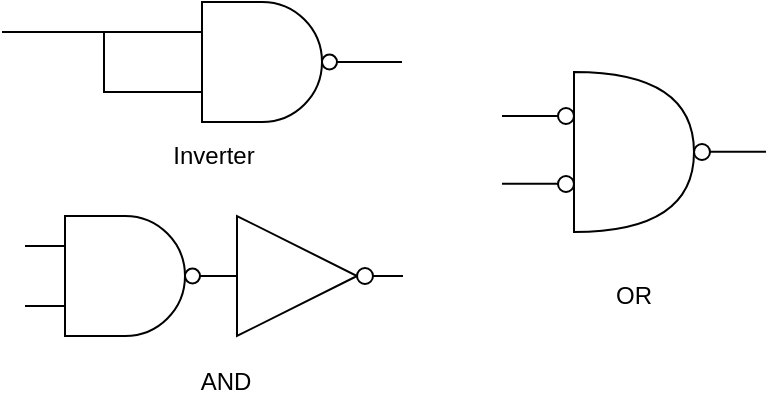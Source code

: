 <mxfile version="22.0.4" type="github" pages="4">
  <diagram name="Page-1" id="k5lDUI6TXCVM2oPatagf">
    <mxGraphModel dx="555" dy="290" grid="1" gridSize="10" guides="1" tooltips="1" connect="1" arrows="1" fold="1" page="1" pageScale="1" pageWidth="850" pageHeight="1100" math="0" shadow="0">
      <root>
        <mxCell id="0" />
        <mxCell id="1" parent="0" />
        <mxCell id="24MV_TnsjJ3cPllh7c4K-1" value="" style="endArrow=none;html=1;rounded=0;" edge="1" parent="1">
          <mxGeometry width="50" height="50" relative="1" as="geometry">
            <mxPoint x="150" y="275" as="sourcePoint" />
            <mxPoint x="230" y="275" as="targetPoint" />
          </mxGeometry>
        </mxCell>
        <mxCell id="24MV_TnsjJ3cPllh7c4K-3" value="" style="verticalLabelPosition=bottom;shadow=0;dashed=0;align=center;html=1;verticalAlign=top;shape=mxgraph.electrical.logic_gates.logic_gate;operation=and;negating=1;negSize=0.15;" vertex="1" parent="1">
          <mxGeometry x="230" y="260" width="100" height="60" as="geometry" />
        </mxCell>
        <mxCell id="24MV_TnsjJ3cPllh7c4K-4" value="" style="endArrow=none;html=1;rounded=0;entryX=0;entryY=0.75;entryDx=0;entryDy=0;entryPerimeter=0;" edge="1" parent="1" target="24MV_TnsjJ3cPllh7c4K-3">
          <mxGeometry width="50" height="50" relative="1" as="geometry">
            <mxPoint x="201" y="275" as="sourcePoint" />
            <mxPoint x="345" y="268" as="targetPoint" />
            <Array as="points">
              <mxPoint x="201" y="305" />
            </Array>
          </mxGeometry>
        </mxCell>
        <mxCell id="24MV_TnsjJ3cPllh7c4K-5" value="" style="endArrow=none;html=1;rounded=0;exitX=1;exitY=0.5;exitDx=0;exitDy=0;exitPerimeter=0;" edge="1" parent="1" source="24MV_TnsjJ3cPllh7c4K-3">
          <mxGeometry width="50" height="50" relative="1" as="geometry">
            <mxPoint x="287" y="299" as="sourcePoint" />
            <mxPoint x="350" y="290" as="targetPoint" />
          </mxGeometry>
        </mxCell>
        <mxCell id="24MV_TnsjJ3cPllh7c4K-6" value="Inverter" style="text;html=1;strokeColor=none;fillColor=none;align=center;verticalAlign=middle;whiteSpace=wrap;rounded=0;" vertex="1" parent="1">
          <mxGeometry x="226" y="322" width="60" height="30" as="geometry" />
        </mxCell>
        <mxCell id="24MV_TnsjJ3cPllh7c4K-7" value="" style="verticalLabelPosition=bottom;shadow=0;dashed=0;align=center;html=1;verticalAlign=top;shape=mxgraph.electrical.logic_gates.logic_gate;operation=and;negating=1;negSize=0.15;" vertex="1" parent="1">
          <mxGeometry x="161.5" y="367" width="100" height="60" as="geometry" />
        </mxCell>
        <mxCell id="24MV_TnsjJ3cPllh7c4K-8" value="" style="verticalLabelPosition=bottom;shadow=0;dashed=0;align=center;html=1;verticalAlign=top;shape=mxgraph.electrical.logic_gates.inverter_2" vertex="1" parent="1">
          <mxGeometry x="250.5" y="367" width="100" height="60" as="geometry" />
        </mxCell>
        <mxCell id="24MV_TnsjJ3cPllh7c4K-9" value="AND" style="text;html=1;strokeColor=none;fillColor=none;align=center;verticalAlign=middle;whiteSpace=wrap;rounded=0;" vertex="1" parent="1">
          <mxGeometry x="231.5" y="435" width="60" height="30" as="geometry" />
        </mxCell>
        <mxCell id="24MV_TnsjJ3cPllh7c4K-10" value="" style="shape=or;whiteSpace=wrap;html=1;" vertex="1" parent="1">
          <mxGeometry x="436" y="295" width="60" height="80" as="geometry" />
        </mxCell>
        <mxCell id="24MV_TnsjJ3cPllh7c4K-11" value="" style="ellipse;whiteSpace=wrap;html=1;aspect=fixed;" vertex="1" parent="1">
          <mxGeometry x="428" y="313" width="8" height="8" as="geometry" />
        </mxCell>
        <mxCell id="24MV_TnsjJ3cPllh7c4K-12" value="" style="ellipse;whiteSpace=wrap;html=1;aspect=fixed;" vertex="1" parent="1">
          <mxGeometry x="428" y="347" width="8" height="8" as="geometry" />
        </mxCell>
        <mxCell id="24MV_TnsjJ3cPllh7c4K-13" value="" style="endArrow=none;html=1;rounded=0;entryX=0;entryY=0.5;entryDx=0;entryDy=0;" edge="1" parent="1" target="24MV_TnsjJ3cPllh7c4K-11">
          <mxGeometry width="50" height="50" relative="1" as="geometry">
            <mxPoint x="400" y="317" as="sourcePoint" />
            <mxPoint x="520" y="270" as="targetPoint" />
          </mxGeometry>
        </mxCell>
        <mxCell id="24MV_TnsjJ3cPllh7c4K-14" value="" style="endArrow=none;html=1;rounded=0;entryX=0;entryY=0.5;entryDx=0;entryDy=0;" edge="1" parent="1">
          <mxGeometry width="50" height="50" relative="1" as="geometry">
            <mxPoint x="400" y="350.84" as="sourcePoint" />
            <mxPoint x="428" y="350.84" as="targetPoint" />
          </mxGeometry>
        </mxCell>
        <mxCell id="24MV_TnsjJ3cPllh7c4K-15" value="" style="ellipse;whiteSpace=wrap;html=1;aspect=fixed;" vertex="1" parent="1">
          <mxGeometry x="496" y="331" width="8" height="8" as="geometry" />
        </mxCell>
        <mxCell id="24MV_TnsjJ3cPllh7c4K-16" value="" style="endArrow=none;html=1;rounded=0;entryX=0;entryY=0.5;entryDx=0;entryDy=0;" edge="1" parent="1">
          <mxGeometry width="50" height="50" relative="1" as="geometry">
            <mxPoint x="504" y="334.84" as="sourcePoint" />
            <mxPoint x="532" y="334.84" as="targetPoint" />
          </mxGeometry>
        </mxCell>
        <mxCell id="24MV_TnsjJ3cPllh7c4K-17" value="OR" style="text;html=1;strokeColor=none;fillColor=none;align=center;verticalAlign=middle;whiteSpace=wrap;rounded=0;" vertex="1" parent="1">
          <mxGeometry x="436" y="392" width="60" height="30" as="geometry" />
        </mxCell>
      </root>
    </mxGraphModel>
  </diagram>
  <diagram id="7QFr8qtaEx9gnNpRar_B" name="Page-2">
    <mxGraphModel dx="569" dy="297" grid="0" gridSize="10" guides="1" tooltips="1" connect="1" arrows="1" fold="1" page="1" pageScale="1" pageWidth="850" pageHeight="1100" math="1" shadow="0">
      <root>
        <mxCell id="0" />
        <mxCell id="1" parent="0" />
        <mxCell id="NpEV5KOSoTBuI4CAFxKH-1" value="" style="endArrow=none;html=1;rounded=0;" edge="1" parent="1">
          <mxGeometry width="50" height="50" relative="1" as="geometry">
            <mxPoint x="280" y="182" as="sourcePoint" />
            <mxPoint x="300" y="182" as="targetPoint" />
          </mxGeometry>
        </mxCell>
        <mxCell id="NpEV5KOSoTBuI4CAFxKH-2" value="" style="endArrow=none;html=1;rounded=0;" edge="1" parent="1">
          <mxGeometry width="50" height="50" relative="1" as="geometry">
            <mxPoint x="280" y="202" as="sourcePoint" />
            <mxPoint x="300" y="202" as="targetPoint" />
          </mxGeometry>
        </mxCell>
        <mxCell id="NpEV5KOSoTBuI4CAFxKH-3" value="" style="endArrow=none;html=1;rounded=0;" edge="1" parent="1">
          <mxGeometry width="50" height="50" relative="1" as="geometry">
            <mxPoint x="280" y="222" as="sourcePoint" />
            <mxPoint x="300" y="222" as="targetPoint" />
          </mxGeometry>
        </mxCell>
        <mxCell id="NpEV5KOSoTBuI4CAFxKH-4" value="" style="endArrow=none;html=1;rounded=0;" edge="1" parent="1">
          <mxGeometry width="50" height="50" relative="1" as="geometry">
            <mxPoint x="280" y="242" as="sourcePoint" />
            <mxPoint x="300" y="242" as="targetPoint" />
          </mxGeometry>
        </mxCell>
        <mxCell id="NpEV5KOSoTBuI4CAFxKH-5" value="" style="endArrow=none;html=1;rounded=0;" edge="1" parent="1">
          <mxGeometry width="50" height="50" relative="1" as="geometry">
            <mxPoint x="280" y="262" as="sourcePoint" />
            <mxPoint x="300" y="262" as="targetPoint" />
          </mxGeometry>
        </mxCell>
        <mxCell id="NpEV5KOSoTBuI4CAFxKH-6" value="" style="endArrow=none;html=1;rounded=0;" edge="1" parent="1">
          <mxGeometry width="50" height="50" relative="1" as="geometry">
            <mxPoint x="280" y="282" as="sourcePoint" />
            <mxPoint x="300" y="282" as="targetPoint" />
          </mxGeometry>
        </mxCell>
        <mxCell id="NpEV5KOSoTBuI4CAFxKH-7" value="" style="endArrow=none;html=1;rounded=0;" edge="1" parent="1">
          <mxGeometry width="50" height="50" relative="1" as="geometry">
            <mxPoint x="280" y="302" as="sourcePoint" />
            <mxPoint x="300" y="302" as="targetPoint" />
          </mxGeometry>
        </mxCell>
        <mxCell id="NpEV5KOSoTBuI4CAFxKH-8" value="" style="endArrow=none;html=1;rounded=0;" edge="1" parent="1">
          <mxGeometry width="50" height="50" relative="1" as="geometry">
            <mxPoint x="280" y="320.95" as="sourcePoint" />
            <mxPoint x="300" y="320.95" as="targetPoint" />
          </mxGeometry>
        </mxCell>
        <mxCell id="NpEV5KOSoTBuI4CAFxKH-9" value="" style="rounded=0;whiteSpace=wrap;html=1;" vertex="1" parent="1">
          <mxGeometry x="200" y="160" width="80" height="184" as="geometry" />
        </mxCell>
        <mxCell id="NpEV5KOSoTBuI4CAFxKH-10" value="0 &amp;nbsp;0 &amp;nbsp;0" style="text;html=1;strokeColor=none;fillColor=none;align=center;verticalAlign=middle;whiteSpace=wrap;rounded=0;fontSize=10;" vertex="1" parent="1">
          <mxGeometry x="229" y="166" width="60" height="30" as="geometry" />
        </mxCell>
        <mxCell id="NpEV5KOSoTBuI4CAFxKH-11" value="0 &amp;nbsp;0 &amp;nbsp;1" style="text;html=1;strokeColor=none;fillColor=none;align=center;verticalAlign=middle;whiteSpace=wrap;rounded=0;fontSize=10;" vertex="1" parent="1">
          <mxGeometry x="229" y="186" width="60" height="30" as="geometry" />
        </mxCell>
        <mxCell id="NpEV5KOSoTBuI4CAFxKH-12" value="0 &amp;nbsp;1 &amp;nbsp;0" style="text;html=1;strokeColor=none;fillColor=none;align=center;verticalAlign=middle;whiteSpace=wrap;rounded=0;fontSize=10;" vertex="1" parent="1">
          <mxGeometry x="229" y="206" width="60" height="30" as="geometry" />
        </mxCell>
        <mxCell id="NpEV5KOSoTBuI4CAFxKH-13" value="0 &amp;nbsp;1 &amp;nbsp;1" style="text;html=1;strokeColor=none;fillColor=none;align=center;verticalAlign=middle;whiteSpace=wrap;rounded=0;fontSize=10;" vertex="1" parent="1">
          <mxGeometry x="229" y="226" width="60" height="30" as="geometry" />
        </mxCell>
        <mxCell id="NpEV5KOSoTBuI4CAFxKH-14" value="1 &amp;nbsp;0 &amp;nbsp;0" style="text;html=1;strokeColor=none;fillColor=none;align=center;verticalAlign=middle;whiteSpace=wrap;rounded=0;fontSize=10;" vertex="1" parent="1">
          <mxGeometry x="229" y="246" width="60" height="30" as="geometry" />
        </mxCell>
        <mxCell id="NpEV5KOSoTBuI4CAFxKH-15" value="1 &amp;nbsp;0 &amp;nbsp;1" style="text;html=1;strokeColor=none;fillColor=none;align=center;verticalAlign=middle;whiteSpace=wrap;rounded=0;fontSize=10;" vertex="1" parent="1">
          <mxGeometry x="229" y="267" width="60" height="30" as="geometry" />
        </mxCell>
        <mxCell id="NpEV5KOSoTBuI4CAFxKH-16" value="1 &amp;nbsp;1 &amp;nbsp;0" style="text;html=1;strokeColor=none;fillColor=none;align=center;verticalAlign=middle;whiteSpace=wrap;rounded=0;fontSize=10;" vertex="1" parent="1">
          <mxGeometry x="229" y="286" width="60" height="30" as="geometry" />
        </mxCell>
        <mxCell id="NpEV5KOSoTBuI4CAFxKH-17" value="1 &amp;nbsp;1 &amp;nbsp;1" style="text;html=1;strokeColor=none;fillColor=none;align=center;verticalAlign=middle;whiteSpace=wrap;rounded=0;fontSize=10;" vertex="1" parent="1">
          <mxGeometry x="229" y="306" width="60" height="30" as="geometry" />
        </mxCell>
        <mxCell id="NpEV5KOSoTBuI4CAFxKH-18" value="&lt;font style=&quot;font-size: 9px;&quot;&gt;$$A_i\ B_i\ C_i$$&lt;/font&gt;" style="text;html=1;strokeColor=none;fillColor=none;align=center;verticalAlign=middle;whiteSpace=wrap;rounded=0;fontSize=10;" vertex="1" parent="1">
          <mxGeometry x="229" y="151" width="60" height="30" as="geometry" />
        </mxCell>
        <mxCell id="NpEV5KOSoTBuI4CAFxKH-21" value="" style="endArrow=none;html=1;rounded=0;entryX=0.004;entryY=0.217;entryDx=0;entryDy=0;entryPerimeter=0;" edge="1" parent="1">
          <mxGeometry width="50" height="50" relative="1" as="geometry">
            <mxPoint x="169.68" y="203.84" as="sourcePoint" />
            <mxPoint x="200.0" y="203.768" as="targetPoint" />
          </mxGeometry>
        </mxCell>
        <mxCell id="NpEV5KOSoTBuI4CAFxKH-22" value="" style="endArrow=none;html=1;rounded=0;entryX=0.004;entryY=0.217;entryDx=0;entryDy=0;entryPerimeter=0;" edge="1" parent="1">
          <mxGeometry width="50" height="50" relative="1" as="geometry">
            <mxPoint x="169.68" y="244.67" as="sourcePoint" />
            <mxPoint x="199.68" y="244.67" as="targetPoint" />
          </mxGeometry>
        </mxCell>
        <mxCell id="NpEV5KOSoTBuI4CAFxKH-23" value="" style="endArrow=none;html=1;rounded=0;entryX=0.004;entryY=0.217;entryDx=0;entryDy=0;entryPerimeter=0;" edge="1" parent="1">
          <mxGeometry width="50" height="50" relative="1" as="geometry">
            <mxPoint x="169.68" y="285.67" as="sourcePoint" />
            <mxPoint x="199.68" y="285.67" as="targetPoint" />
          </mxGeometry>
        </mxCell>
        <mxCell id="NpEV5KOSoTBuI4CAFxKH-24" value="$$A_i$$" style="text;html=1;strokeColor=none;fillColor=none;align=center;verticalAlign=middle;whiteSpace=wrap;rounded=0;" vertex="1" parent="1">
          <mxGeometry x="126" y="186" width="60" height="30" as="geometry" />
        </mxCell>
        <mxCell id="NpEV5KOSoTBuI4CAFxKH-25" value="$$B_i$$" style="text;html=1;strokeColor=none;fillColor=none;align=center;verticalAlign=middle;whiteSpace=wrap;rounded=0;" vertex="1" parent="1">
          <mxGeometry x="126" y="226" width="60" height="30" as="geometry" />
        </mxCell>
        <mxCell id="NpEV5KOSoTBuI4CAFxKH-26" value="$$C_i$$" style="text;html=1;strokeColor=none;fillColor=none;align=center;verticalAlign=middle;whiteSpace=wrap;rounded=0;" vertex="1" parent="1">
          <mxGeometry x="126" y="269" width="60" height="30" as="geometry" />
        </mxCell>
        <mxCell id="NpEV5KOSoTBuI4CAFxKH-27" value="" style="shape=xor;whiteSpace=wrap;html=1;" vertex="1" parent="1">
          <mxGeometry x="416" y="149" width="60" height="80" as="geometry" />
        </mxCell>
        <mxCell id="NpEV5KOSoTBuI4CAFxKH-28" value="" style="endArrow=none;html=1;rounded=0;" edge="1" parent="1">
          <mxGeometry width="50" height="50" relative="1" as="geometry">
            <mxPoint x="403" y="159" as="sourcePoint" />
            <mxPoint x="422" y="159" as="targetPoint" />
          </mxGeometry>
        </mxCell>
        <mxCell id="NpEV5KOSoTBuI4CAFxKH-29" value="" style="endArrow=none;html=1;rounded=0;" edge="1" parent="1">
          <mxGeometry width="50" height="50" relative="1" as="geometry">
            <mxPoint x="403" y="170" as="sourcePoint" />
            <mxPoint x="428" y="170" as="targetPoint" />
          </mxGeometry>
        </mxCell>
        <mxCell id="NpEV5KOSoTBuI4CAFxKH-30" value="" style="endArrow=none;html=1;rounded=0;" edge="1" parent="1">
          <mxGeometry width="50" height="50" relative="1" as="geometry">
            <mxPoint x="403" y="181" as="sourcePoint" />
            <mxPoint x="430" y="181" as="targetPoint" />
          </mxGeometry>
        </mxCell>
        <mxCell id="NpEV5KOSoTBuI4CAFxKH-31" value="" style="endArrow=none;html=1;rounded=0;" edge="1" parent="1">
          <mxGeometry width="50" height="50" relative="1" as="geometry">
            <mxPoint x="403" y="194" as="sourcePoint" />
            <mxPoint x="431" y="193.67" as="targetPoint" />
          </mxGeometry>
        </mxCell>
        <mxCell id="NpEV5KOSoTBuI4CAFxKH-32" value="" style="endArrow=none;html=1;rounded=0;" edge="1" parent="1">
          <mxGeometry width="50" height="50" relative="1" as="geometry">
            <mxPoint x="412" y="220" as="sourcePoint" />
            <mxPoint x="422" y="220" as="targetPoint" />
          </mxGeometry>
        </mxCell>
        <mxCell id="NpEV5KOSoTBuI4CAFxKH-33" value="" style="endArrow=none;html=1;rounded=0;" edge="1" parent="1">
          <mxGeometry width="50" height="50" relative="1" as="geometry">
            <mxPoint x="411" y="209" as="sourcePoint" />
            <mxPoint x="427" y="208.83" as="targetPoint" />
          </mxGeometry>
        </mxCell>
        <mxCell id="NpEV5KOSoTBuI4CAFxKH-34" value="" style="endArrow=none;html=1;rounded=0;" edge="1" parent="1">
          <mxGeometry width="50" height="50" relative="1" as="geometry">
            <mxPoint x="476" y="189.16" as="sourcePoint" />
            <mxPoint x="503" y="189" as="targetPoint" />
          </mxGeometry>
        </mxCell>
        <mxCell id="NpEV5KOSoTBuI4CAFxKH-35" value="" style="shape=xor;whiteSpace=wrap;html=1;" vertex="1" parent="1">
          <mxGeometry x="417" y="269" width="60" height="80" as="geometry" />
        </mxCell>
        <mxCell id="NpEV5KOSoTBuI4CAFxKH-36" value="" style="endArrow=none;html=1;rounded=0;" edge="1" parent="1">
          <mxGeometry width="50" height="50" relative="1" as="geometry">
            <mxPoint x="404" y="279" as="sourcePoint" />
            <mxPoint x="423" y="279" as="targetPoint" />
          </mxGeometry>
        </mxCell>
        <mxCell id="NpEV5KOSoTBuI4CAFxKH-37" value="" style="endArrow=none;html=1;rounded=0;" edge="1" parent="1">
          <mxGeometry width="50" height="50" relative="1" as="geometry">
            <mxPoint x="404" y="290" as="sourcePoint" />
            <mxPoint x="429" y="290" as="targetPoint" />
          </mxGeometry>
        </mxCell>
        <mxCell id="NpEV5KOSoTBuI4CAFxKH-38" value="" style="endArrow=none;html=1;rounded=0;" edge="1" parent="1">
          <mxGeometry width="50" height="50" relative="1" as="geometry">
            <mxPoint x="404" y="301" as="sourcePoint" />
            <mxPoint x="431" y="301" as="targetPoint" />
          </mxGeometry>
        </mxCell>
        <mxCell id="NpEV5KOSoTBuI4CAFxKH-39" value="" style="endArrow=none;html=1;rounded=0;" edge="1" parent="1">
          <mxGeometry width="50" height="50" relative="1" as="geometry">
            <mxPoint x="414" y="314" as="sourcePoint" />
            <mxPoint x="432" y="313.67" as="targetPoint" />
          </mxGeometry>
        </mxCell>
        <mxCell id="NpEV5KOSoTBuI4CAFxKH-40" value="" style="endArrow=none;html=1;rounded=0;" edge="1" parent="1">
          <mxGeometry width="50" height="50" relative="1" as="geometry">
            <mxPoint x="404" y="340" as="sourcePoint" />
            <mxPoint x="423" y="340" as="targetPoint" />
          </mxGeometry>
        </mxCell>
        <mxCell id="NpEV5KOSoTBuI4CAFxKH-41" value="" style="endArrow=none;html=1;rounded=0;" edge="1" parent="1">
          <mxGeometry width="50" height="50" relative="1" as="geometry">
            <mxPoint x="414" y="329" as="sourcePoint" />
            <mxPoint x="428" y="328.83" as="targetPoint" />
          </mxGeometry>
        </mxCell>
        <mxCell id="NpEV5KOSoTBuI4CAFxKH-42" value="" style="endArrow=none;html=1;rounded=0;" edge="1" parent="1">
          <mxGeometry width="50" height="50" relative="1" as="geometry">
            <mxPoint x="477" y="309.16" as="sourcePoint" />
            <mxPoint x="504" y="309" as="targetPoint" />
          </mxGeometry>
        </mxCell>
        <mxCell id="NpEV5KOSoTBuI4CAFxKH-43" value="$$S_i$$" style="text;html=1;strokeColor=none;fillColor=none;align=center;verticalAlign=middle;whiteSpace=wrap;rounded=0;" vertex="1" parent="1">
          <mxGeometry x="491" y="174" width="60" height="30" as="geometry" />
        </mxCell>
        <mxCell id="NpEV5KOSoTBuI4CAFxKH-44" value="$$C_{i+1}$$" style="text;html=1;strokeColor=none;fillColor=none;align=center;verticalAlign=middle;whiteSpace=wrap;rounded=0;" vertex="1" parent="1">
          <mxGeometry x="495" y="295" width="60" height="30" as="geometry" />
        </mxCell>
        <mxCell id="NpEV5KOSoTBuI4CAFxKH-45" value="" style="endArrow=none;html=1;rounded=0;" edge="1" parent="1">
          <mxGeometry width="50" height="50" relative="1" as="geometry">
            <mxPoint x="300" y="202" as="sourcePoint" />
            <mxPoint x="404" y="159" as="targetPoint" />
            <Array as="points">
              <mxPoint x="325" y="202" />
              <mxPoint x="325" y="159" />
            </Array>
          </mxGeometry>
        </mxCell>
        <mxCell id="NpEV5KOSoTBuI4CAFxKH-46" value="" style="endArrow=none;html=1;rounded=0;" edge="1" parent="1">
          <mxGeometry width="50" height="50" relative="1" as="geometry">
            <mxPoint x="300" y="222" as="sourcePoint" />
            <mxPoint x="403" y="170" as="targetPoint" />
            <Array as="points">
              <mxPoint x="341" y="222" />
              <mxPoint x="341" y="170" />
            </Array>
          </mxGeometry>
        </mxCell>
        <mxCell id="NpEV5KOSoTBuI4CAFxKH-47" value="" style="endArrow=none;html=1;rounded=0;" edge="1" parent="1">
          <mxGeometry width="50" height="50" relative="1" as="geometry">
            <mxPoint x="300" y="242" as="sourcePoint" />
            <mxPoint x="404" y="279" as="targetPoint" />
            <Array as="points">
              <mxPoint x="374" y="242" />
              <mxPoint x="374" y="279" />
            </Array>
          </mxGeometry>
        </mxCell>
        <mxCell id="NpEV5KOSoTBuI4CAFxKH-48" value="" style="endArrow=none;html=1;rounded=0;" edge="1" parent="1">
          <mxGeometry width="50" height="50" relative="1" as="geometry">
            <mxPoint x="300" y="262" as="sourcePoint" />
            <mxPoint x="405" y="181" as="targetPoint" />
            <Array as="points">
              <mxPoint x="353" y="262" />
              <mxPoint x="352" y="181" />
            </Array>
          </mxGeometry>
        </mxCell>
        <mxCell id="NpEV5KOSoTBuI4CAFxKH-49" value="" style="endArrow=none;html=1;rounded=0;" edge="1" parent="1">
          <mxGeometry width="50" height="50" relative="1" as="geometry">
            <mxPoint x="299" y="282" as="sourcePoint" />
            <mxPoint x="404" y="290" as="targetPoint" />
            <Array as="points">
              <mxPoint x="349" y="282" />
              <mxPoint x="349" y="290" />
            </Array>
          </mxGeometry>
        </mxCell>
        <mxCell id="NpEV5KOSoTBuI4CAFxKH-51" value="" style="endArrow=none;html=1;rounded=0;" edge="1" parent="1">
          <mxGeometry width="50" height="50" relative="1" as="geometry">
            <mxPoint x="299" y="302" as="sourcePoint" />
            <mxPoint x="404" y="301" as="targetPoint" />
          </mxGeometry>
        </mxCell>
        <mxCell id="NpEV5KOSoTBuI4CAFxKH-52" value="" style="endArrow=none;html=1;rounded=0;" edge="1" parent="1" source="NpEV5KOSoTBuI4CAFxKH-55">
          <mxGeometry width="50" height="50" relative="1" as="geometry">
            <mxPoint x="300" y="322" as="sourcePoint" />
            <mxPoint x="404" y="194" as="targetPoint" />
            <Array as="points">
              <mxPoint x="376" y="321" />
              <mxPoint x="391" y="321" />
              <mxPoint x="390" y="194" />
            </Array>
          </mxGeometry>
        </mxCell>
        <mxCell id="NpEV5KOSoTBuI4CAFxKH-53" value="" style="endArrow=none;html=1;rounded=0;" edge="1" parent="1">
          <mxGeometry width="50" height="50" relative="1" as="geometry">
            <mxPoint x="350" y="322" as="sourcePoint" />
            <mxPoint x="405" y="340" as="targetPoint" />
            <Array as="points">
              <mxPoint x="350" y="340" />
            </Array>
          </mxGeometry>
        </mxCell>
        <mxCell id="NpEV5KOSoTBuI4CAFxKH-57" value="" style="endArrow=none;html=1;rounded=0;" edge="1" parent="1" target="NpEV5KOSoTBuI4CAFxKH-55">
          <mxGeometry width="50" height="50" relative="1" as="geometry">
            <mxPoint x="300" y="321" as="sourcePoint" />
            <mxPoint x="404" y="194" as="targetPoint" />
            <Array as="points" />
          </mxGeometry>
        </mxCell>
        <mxCell id="NpEV5KOSoTBuI4CAFxKH-55" value="" style="shape=ellipse;html=1;dashed=0;whiteSpace=wrap;aspect=fixed;strokeWidth=5;perimeter=ellipsePerimeter;" vertex="1" parent="1">
          <mxGeometry x="349" y="320.5" width="1" height="1" as="geometry" />
        </mxCell>
        <mxCell id="NpEV5KOSoTBuI4CAFxKH-58" value="0" style="text;html=1;strokeColor=none;fillColor=none;align=center;verticalAlign=middle;whiteSpace=wrap;rounded=0;" vertex="1" parent="1">
          <mxGeometry x="376" y="299" width="60" height="30" as="geometry" />
        </mxCell>
        <mxCell id="NpEV5KOSoTBuI4CAFxKH-59" value="0" style="text;html=1;strokeColor=none;fillColor=none;align=center;verticalAlign=middle;whiteSpace=wrap;rounded=0;" vertex="1" parent="1">
          <mxGeometry x="376" y="314" width="60" height="30" as="geometry" />
        </mxCell>
        <mxCell id="NpEV5KOSoTBuI4CAFxKH-60" value="0" style="text;html=1;strokeColor=none;fillColor=none;align=center;verticalAlign=middle;whiteSpace=wrap;rounded=0;" vertex="1" parent="1">
          <mxGeometry x="373" y="194" width="60" height="30" as="geometry" />
        </mxCell>
        <mxCell id="NpEV5KOSoTBuI4CAFxKH-61" value="0" style="text;html=1;strokeColor=none;fillColor=none;align=center;verticalAlign=middle;whiteSpace=wrap;rounded=0;" vertex="1" parent="1">
          <mxGeometry x="373" y="206" width="60" height="30" as="geometry" />
        </mxCell>
      </root>
    </mxGraphModel>
  </diagram>
  <diagram id="l_U0f-6fF5eOWl92cvif" name="Page-3">
    <mxGraphModel dx="682" dy="357" grid="0" gridSize="10" guides="1" tooltips="1" connect="1" arrows="1" fold="1" page="1" pageScale="1" pageWidth="850" pageHeight="1100" math="1" shadow="0">
      <root>
        <mxCell id="0" />
        <mxCell id="1" parent="0" />
        <mxCell id="7so6dv7FvoUTk47lOrHW-2" value="" style="ellipse;whiteSpace=wrap;html=1;aspect=fixed;" vertex="1" parent="1">
          <mxGeometry x="234" y="265" width="6" height="6" as="geometry" />
        </mxCell>
        <mxCell id="7so6dv7FvoUTk47lOrHW-4" value="" style="endArrow=none;html=1;rounded=0;entryX=0;entryY=0.5;entryDx=0;entryDy=0;" edge="1" parent="1" target="7so6dv7FvoUTk47lOrHW-2">
          <mxGeometry width="50" height="50" relative="1" as="geometry">
            <mxPoint x="212" y="268" as="sourcePoint" />
            <mxPoint x="324" y="222" as="targetPoint" />
          </mxGeometry>
        </mxCell>
        <mxCell id="U60fdyYENvy4fu0GI9gZ-1" value="" style="shape=or;whiteSpace=wrap;html=1;" vertex="1" parent="1">
          <mxGeometry x="240" y="240" width="60" height="80" as="geometry" />
        </mxCell>
        <mxCell id="U60fdyYENvy4fu0GI9gZ-11" value="" style="endArrow=none;html=1;rounded=0;entryX=-0.01;entryY=0.375;entryDx=0;entryDy=0;entryPerimeter=0;" edge="1" parent="1">
          <mxGeometry width="50" height="50" relative="1" as="geometry">
            <mxPoint x="211" y="252" as="sourcePoint" />
            <mxPoint x="240.0" y="252" as="targetPoint" />
            <Array as="points">
              <mxPoint x="210.6" y="252" />
            </Array>
          </mxGeometry>
        </mxCell>
        <mxCell id="U60fdyYENvy4fu0GI9gZ-14" value="" style="ellipse;whiteSpace=wrap;html=1;aspect=fixed;" vertex="1" parent="1">
          <mxGeometry x="234" y="285" width="6" height="6" as="geometry" />
        </mxCell>
        <mxCell id="U60fdyYENvy4fu0GI9gZ-15" value="" style="endArrow=none;html=1;rounded=0;entryX=0;entryY=0.5;entryDx=0;entryDy=0;" edge="1" target="U60fdyYENvy4fu0GI9gZ-14" parent="1">
          <mxGeometry width="50" height="50" relative="1" as="geometry">
            <mxPoint x="212" y="288" as="sourcePoint" />
            <mxPoint x="324" y="242" as="targetPoint" />
          </mxGeometry>
        </mxCell>
        <mxCell id="U60fdyYENvy4fu0GI9gZ-16" value="" style="ellipse;whiteSpace=wrap;html=1;aspect=fixed;" vertex="1" parent="1">
          <mxGeometry x="234" y="304" width="6" height="6" as="geometry" />
        </mxCell>
        <mxCell id="U60fdyYENvy4fu0GI9gZ-17" value="" style="endArrow=none;html=1;rounded=0;entryX=0;entryY=0.5;entryDx=0;entryDy=0;" edge="1" target="U60fdyYENvy4fu0GI9gZ-16" parent="1">
          <mxGeometry width="50" height="50" relative="1" as="geometry">
            <mxPoint x="213" y="307" as="sourcePoint" />
            <mxPoint x="324" y="261" as="targetPoint" />
          </mxGeometry>
        </mxCell>
        <mxCell id="U60fdyYENvy4fu0GI9gZ-20" value="" style="shape=or;whiteSpace=wrap;html=1;" vertex="1" parent="1">
          <mxGeometry x="240" y="135" width="60" height="80" as="geometry" />
        </mxCell>
        <mxCell id="U60fdyYENvy4fu0GI9gZ-21" value="" style="endArrow=none;html=1;rounded=0;entryX=-0.01;entryY=0.375;entryDx=0;entryDy=0;entryPerimeter=0;" edge="1" parent="1">
          <mxGeometry width="50" height="50" relative="1" as="geometry">
            <mxPoint x="200" y="163" as="sourcePoint" />
            <mxPoint x="240.0" y="163" as="targetPoint" />
            <Array as="points">
              <mxPoint x="210.6" y="163" />
            </Array>
          </mxGeometry>
        </mxCell>
        <mxCell id="U60fdyYENvy4fu0GI9gZ-24" value="" style="ellipse;whiteSpace=wrap;html=1;aspect=fixed;" vertex="1" parent="1">
          <mxGeometry x="234" y="199" width="6" height="6" as="geometry" />
        </mxCell>
        <mxCell id="U60fdyYENvy4fu0GI9gZ-25" value="" style="endArrow=none;html=1;rounded=0;entryX=0;entryY=0.5;entryDx=0;entryDy=0;" edge="1" target="U60fdyYENvy4fu0GI9gZ-24" parent="1">
          <mxGeometry width="50" height="50" relative="1" as="geometry">
            <mxPoint x="96" y="202" as="sourcePoint" />
            <mxPoint x="324" y="156" as="targetPoint" />
          </mxGeometry>
        </mxCell>
        <mxCell id="U60fdyYENvy4fu0GI9gZ-26" value="" style="endArrow=none;html=1;rounded=0;entryX=-0.01;entryY=0.375;entryDx=0;entryDy=0;entryPerimeter=0;" edge="1" parent="1">
          <mxGeometry width="50" height="50" relative="1" as="geometry">
            <mxPoint x="96" y="181" as="sourcePoint" />
            <mxPoint x="240.0" y="181" as="targetPoint" />
            <Array as="points">
              <mxPoint x="210.6" y="181" />
            </Array>
          </mxGeometry>
        </mxCell>
        <mxCell id="U60fdyYENvy4fu0GI9gZ-27" value="" style="ellipse;whiteSpace=wrap;html=1;aspect=fixed;" vertex="1" parent="1">
          <mxGeometry x="234" y="144" width="6" height="6" as="geometry" />
        </mxCell>
        <mxCell id="U60fdyYENvy4fu0GI9gZ-28" value="" style="endArrow=none;html=1;rounded=0;entryX=0;entryY=0.5;entryDx=0;entryDy=0;exitX=2.557;exitY=0.507;exitDx=0;exitDy=0;exitPerimeter=0;" edge="1" target="U60fdyYENvy4fu0GI9gZ-27" parent="1" source="rmo10qNm0_NVtEvNkoRi-1">
          <mxGeometry width="50" height="50" relative="1" as="geometry">
            <mxPoint x="200" y="147" as="sourcePoint" />
            <mxPoint x="324" y="101" as="targetPoint" />
          </mxGeometry>
        </mxCell>
        <mxCell id="U60fdyYENvy4fu0GI9gZ-30" value="" style="endArrow=none;html=1;rounded=0;" edge="1" parent="1">
          <mxGeometry width="50" height="50" relative="1" as="geometry">
            <mxPoint x="96" y="163" as="sourcePoint" />
            <mxPoint x="201" y="163" as="targetPoint" />
          </mxGeometry>
        </mxCell>
        <mxCell id="U60fdyYENvy4fu0GI9gZ-31" value="" style="endArrow=none;html=1;rounded=0;" edge="1" parent="1" source="rmo10qNm0_NVtEvNkoRi-1">
          <mxGeometry width="50" height="50" relative="1" as="geometry">
            <mxPoint x="192" y="147" as="sourcePoint" />
            <mxPoint x="211" y="252" as="targetPoint" />
            <Array as="points">
              <mxPoint x="192" y="252" />
            </Array>
          </mxGeometry>
        </mxCell>
        <mxCell id="rmo10qNm0_NVtEvNkoRi-2" value="" style="endArrow=none;html=1;rounded=0;" edge="1" parent="1" target="rmo10qNm0_NVtEvNkoRi-1">
          <mxGeometry width="50" height="50" relative="1" as="geometry">
            <mxPoint x="96" y="147" as="sourcePoint" />
            <mxPoint x="200" y="147" as="targetPoint" />
          </mxGeometry>
        </mxCell>
        <mxCell id="rmo10qNm0_NVtEvNkoRi-3" value="" style="endArrow=none;html=1;rounded=0;" edge="1" parent="1" target="rmo10qNm0_NVtEvNkoRi-1">
          <mxGeometry width="50" height="50" relative="1" as="geometry">
            <mxPoint x="192" y="147" as="sourcePoint" />
            <mxPoint x="211" y="252" as="targetPoint" />
            <Array as="points" />
          </mxGeometry>
        </mxCell>
        <mxCell id="rmo10qNm0_NVtEvNkoRi-1" value="" style="shape=ellipse;html=1;dashed=0;whiteSpace=wrap;aspect=fixed;strokeWidth=5;perimeter=ellipsePerimeter;" vertex="1" parent="1">
          <mxGeometry x="191" y="146.5" width="1" height="1" as="geometry" />
        </mxCell>
        <mxCell id="rmo10qNm0_NVtEvNkoRi-4" value="" style="endArrow=none;html=1;rounded=0;" edge="1" source="rmo10qNm0_NVtEvNkoRi-6" parent="1">
          <mxGeometry width="50" height="50" relative="1" as="geometry">
            <mxPoint x="173" y="162.5" as="sourcePoint" />
            <mxPoint x="212" y="268" as="targetPoint" />
            <Array as="points">
              <mxPoint x="173" y="268" />
            </Array>
          </mxGeometry>
        </mxCell>
        <mxCell id="rmo10qNm0_NVtEvNkoRi-5" value="" style="endArrow=none;html=1;rounded=0;" edge="1" target="rmo10qNm0_NVtEvNkoRi-6" parent="1">
          <mxGeometry width="50" height="50" relative="1" as="geometry">
            <mxPoint x="173" y="162.5" as="sourcePoint" />
            <mxPoint x="192" y="267.5" as="targetPoint" />
            <Array as="points" />
          </mxGeometry>
        </mxCell>
        <mxCell id="rmo10qNm0_NVtEvNkoRi-6" value="" style="shape=ellipse;html=1;dashed=0;whiteSpace=wrap;aspect=fixed;strokeWidth=5;perimeter=ellipsePerimeter;" vertex="1" parent="1">
          <mxGeometry x="172" y="162" width="1" height="1" as="geometry" />
        </mxCell>
        <mxCell id="rmo10qNm0_NVtEvNkoRi-7" value="" style="endArrow=none;html=1;rounded=0;" edge="1" parent="1" source="rmo10qNm0_NVtEvNkoRi-9">
          <mxGeometry width="50" height="50" relative="1" as="geometry">
            <mxPoint x="152" y="181.5" as="sourcePoint" />
            <mxPoint x="212" y="288" as="targetPoint" />
            <Array as="points">
              <mxPoint x="152" y="288" />
            </Array>
          </mxGeometry>
        </mxCell>
        <mxCell id="rmo10qNm0_NVtEvNkoRi-8" value="" style="endArrow=none;html=1;rounded=0;" edge="1" parent="1" target="rmo10qNm0_NVtEvNkoRi-9">
          <mxGeometry width="50" height="50" relative="1" as="geometry">
            <mxPoint x="152" y="181.5" as="sourcePoint" />
            <mxPoint x="171" y="286.5" as="targetPoint" />
            <Array as="points" />
          </mxGeometry>
        </mxCell>
        <mxCell id="rmo10qNm0_NVtEvNkoRi-9" value="" style="shape=ellipse;html=1;dashed=0;whiteSpace=wrap;aspect=fixed;strokeWidth=5;perimeter=ellipsePerimeter;" vertex="1" parent="1">
          <mxGeometry x="151" y="181" width="1" height="1" as="geometry" />
        </mxCell>
        <mxCell id="rmo10qNm0_NVtEvNkoRi-10" value="" style="endArrow=none;html=1;rounded=0;" edge="1" parent="1" source="rmo10qNm0_NVtEvNkoRi-12">
          <mxGeometry width="50" height="50" relative="1" as="geometry">
            <mxPoint x="130" y="201.5" as="sourcePoint" />
            <mxPoint x="213" y="307" as="targetPoint" />
            <Array as="points">
              <mxPoint x="130" y="307" />
            </Array>
          </mxGeometry>
        </mxCell>
        <mxCell id="rmo10qNm0_NVtEvNkoRi-11" value="" style="endArrow=none;html=1;rounded=0;" edge="1" parent="1" target="rmo10qNm0_NVtEvNkoRi-12">
          <mxGeometry width="50" height="50" relative="1" as="geometry">
            <mxPoint x="130" y="201.5" as="sourcePoint" />
            <mxPoint x="149" y="306.5" as="targetPoint" />
            <Array as="points" />
          </mxGeometry>
        </mxCell>
        <mxCell id="rmo10qNm0_NVtEvNkoRi-12" value="" style="shape=ellipse;html=1;dashed=0;whiteSpace=wrap;aspect=fixed;strokeWidth=5;perimeter=ellipsePerimeter;" vertex="1" parent="1">
          <mxGeometry x="129" y="201" width="1" height="1" as="geometry" />
        </mxCell>
        <mxCell id="rmo10qNm0_NVtEvNkoRi-13" value="A" style="text;html=1;strokeColor=none;fillColor=none;align=center;verticalAlign=middle;whiteSpace=wrap;rounded=0;" vertex="1" parent="1">
          <mxGeometry x="56" y="132" width="60" height="30" as="geometry" />
        </mxCell>
        <mxCell id="rmo10qNm0_NVtEvNkoRi-14" value="B" style="text;html=1;strokeColor=none;fillColor=none;align=center;verticalAlign=middle;whiteSpace=wrap;rounded=0;" vertex="1" parent="1">
          <mxGeometry x="56" y="147.5" width="60" height="30" as="geometry" />
        </mxCell>
        <mxCell id="rmo10qNm0_NVtEvNkoRi-15" value="C" style="text;html=1;strokeColor=none;fillColor=none;align=center;verticalAlign=middle;whiteSpace=wrap;rounded=0;" vertex="1" parent="1">
          <mxGeometry x="56" y="166.5" width="60" height="30" as="geometry" />
        </mxCell>
        <mxCell id="rmo10qNm0_NVtEvNkoRi-16" value="D" style="text;html=1;strokeColor=none;fillColor=none;align=center;verticalAlign=middle;whiteSpace=wrap;rounded=0;" vertex="1" parent="1">
          <mxGeometry x="56" y="186.5" width="60" height="30" as="geometry" />
        </mxCell>
        <mxCell id="rmo10qNm0_NVtEvNkoRi-17" value="" style="endArrow=none;html=1;rounded=0;exitX=1;exitY=0.5;exitDx=0;exitDy=0;exitPerimeter=0;entryX=0.175;entryY=0.25;entryDx=0;entryDy=0;entryPerimeter=0;" edge="1" parent="1" source="U60fdyYENvy4fu0GI9gZ-20" target="rmo10qNm0_NVtEvNkoRi-19">
          <mxGeometry width="50" height="50" relative="1" as="geometry">
            <mxPoint x="351" y="238" as="sourcePoint" />
            <mxPoint x="401" y="188" as="targetPoint" />
            <Array as="points">
              <mxPoint x="349" y="175" />
              <mxPoint x="349" y="201" />
            </Array>
          </mxGeometry>
        </mxCell>
        <mxCell id="rmo10qNm0_NVtEvNkoRi-18" value="" style="endArrow=none;html=1;rounded=0;exitX=1;exitY=0.5;exitDx=0;exitDy=0;exitPerimeter=0;entryX=0.175;entryY=0.75;entryDx=0;entryDy=0;entryPerimeter=0;" edge="1" parent="1" source="U60fdyYENvy4fu0GI9gZ-1" target="rmo10qNm0_NVtEvNkoRi-19">
          <mxGeometry width="50" height="50" relative="1" as="geometry">
            <mxPoint x="351" y="218" as="sourcePoint" />
            <mxPoint x="390" y="224" as="targetPoint" />
            <Array as="points">
              <mxPoint x="348" y="280" />
              <mxPoint x="348" y="241" />
            </Array>
          </mxGeometry>
        </mxCell>
        <mxCell id="rmo10qNm0_NVtEvNkoRi-19" value="" style="shape=xor;whiteSpace=wrap;html=1;" vertex="1" parent="1">
          <mxGeometry x="388" y="181" width="60" height="80" as="geometry" />
        </mxCell>
        <mxCell id="rmo10qNm0_NVtEvNkoRi-20" value="" style="endArrow=none;html=1;rounded=0;" edge="1" parent="1">
          <mxGeometry width="50" height="50" relative="1" as="geometry">
            <mxPoint x="448" y="220.71" as="sourcePoint" />
            <mxPoint x="488" y="220.71" as="targetPoint" />
          </mxGeometry>
        </mxCell>
        <mxCell id="rmo10qNm0_NVtEvNkoRi-21" value="Y" style="text;html=1;strokeColor=none;fillColor=none;align=center;verticalAlign=middle;whiteSpace=wrap;rounded=0;" vertex="1" parent="1">
          <mxGeometry x="466" y="206" width="60" height="30" as="geometry" />
        </mxCell>
      </root>
    </mxGraphModel>
  </diagram>
  <diagram id="dJ9TI5MVA58YHN4Fxp3Q" name="Page-4">
    <mxGraphModel dx="569" dy="297" grid="0" gridSize="10" guides="1" tooltips="1" connect="1" arrows="1" fold="1" page="1" pageScale="1" pageWidth="850" pageHeight="1100" math="1" shadow="0">
      <root>
        <mxCell id="0" />
        <mxCell id="1" parent="0" />
        <mxCell id="pr0oz8o2XXo8BnCvHwQJ-1" value="" style="verticalLabelPosition=bottom;shadow=0;dashed=0;align=center;html=1;verticalAlign=top;shape=mxgraph.electrical.logic_gates.logic_gate;operation=and;negating=1;negSize=0.15;" vertex="1" parent="1">
          <mxGeometry x="154" y="157" width="100" height="60" as="geometry" />
        </mxCell>
        <mxCell id="pr0oz8o2XXo8BnCvHwQJ-3" value="" style="verticalLabelPosition=bottom;shadow=0;dashed=0;align=center;html=1;verticalAlign=top;shape=mxgraph.electrical.logic_gates.logic_gate;operation=and;negating=1;negSize=0.15;" vertex="1" parent="1">
          <mxGeometry x="308" y="217" width="100" height="60" as="geometry" />
        </mxCell>
        <mxCell id="pr0oz8o2XXo8BnCvHwQJ-4" value="" style="endArrow=none;html=1;rounded=0;" edge="1" parent="1">
          <mxGeometry width="50" height="50" relative="1" as="geometry">
            <mxPoint x="144" y="172" as="sourcePoint" />
            <mxPoint x="154" y="172" as="targetPoint" />
          </mxGeometry>
        </mxCell>
        <mxCell id="pr0oz8o2XXo8BnCvHwQJ-5" value="" style="endArrow=none;html=1;rounded=0;exitX=0;exitY=0.75;exitDx=0;exitDy=0;exitPerimeter=0;" edge="1" parent="1" source="FVfTXLA6GBAgZxVlAqv_-1">
          <mxGeometry width="50" height="50" relative="1" as="geometry">
            <mxPoint x="185" y="219" as="sourcePoint" />
            <mxPoint x="144" y="172" as="targetPoint" />
            <Array as="points" />
          </mxGeometry>
        </mxCell>
        <mxCell id="FVfTXLA6GBAgZxVlAqv_-2" value="" style="endArrow=none;html=1;rounded=0;" edge="1" parent="1">
          <mxGeometry width="50" height="50" relative="1" as="geometry">
            <mxPoint x="86" y="172" as="sourcePoint" />
            <mxPoint x="143" y="172" as="targetPoint" />
          </mxGeometry>
        </mxCell>
        <mxCell id="FVfTXLA6GBAgZxVlAqv_-3" value="" style="endArrow=none;html=1;rounded=0;exitX=0;exitY=0.75;exitDx=0;exitDy=0;exitPerimeter=0;" edge="1" parent="1" source="pr0oz8o2XXo8BnCvHwQJ-1" target="FVfTXLA6GBAgZxVlAqv_-1">
          <mxGeometry width="50" height="50" relative="1" as="geometry">
            <mxPoint x="154" y="202" as="sourcePoint" />
            <mxPoint x="144" y="172" as="targetPoint" />
            <Array as="points">
              <mxPoint x="144" y="202" />
            </Array>
          </mxGeometry>
        </mxCell>
        <mxCell id="FVfTXLA6GBAgZxVlAqv_-1" value="" style="shape=ellipse;html=1;dashed=0;whiteSpace=wrap;aspect=fixed;strokeWidth=5;perimeter=ellipsePerimeter;" vertex="1" parent="1">
          <mxGeometry x="143" y="171" width="1" height="1" as="geometry" />
        </mxCell>
        <mxCell id="FVfTXLA6GBAgZxVlAqv_-5" value="" style="endArrow=none;html=1;rounded=0;exitX=0;exitY=0.75;exitDx=0;exitDy=0;exitPerimeter=0;" edge="1" parent="1" source="FVfTXLA6GBAgZxVlAqv_-7">
          <mxGeometry width="50" height="50" relative="1" as="geometry">
            <mxPoint x="159" y="219.5" as="sourcePoint" />
            <mxPoint x="118" y="172.5" as="targetPoint" />
            <Array as="points" />
          </mxGeometry>
        </mxCell>
        <mxCell id="FVfTXLA6GBAgZxVlAqv_-6" value="" style="endArrow=none;html=1;rounded=0;exitX=0;exitY=0.25;exitDx=0;exitDy=0;exitPerimeter=0;" edge="1" parent="1" target="FVfTXLA6GBAgZxVlAqv_-7" source="pr0oz8o2XXo8BnCvHwQJ-3">
          <mxGeometry width="50" height="50" relative="1" as="geometry">
            <mxPoint x="311" y="241" as="sourcePoint" />
            <mxPoint x="118" y="172.5" as="targetPoint" />
            <Array as="points">
              <mxPoint x="118" y="231" />
            </Array>
          </mxGeometry>
        </mxCell>
        <mxCell id="FVfTXLA6GBAgZxVlAqv_-7" value="" style="shape=ellipse;html=1;dashed=0;whiteSpace=wrap;aspect=fixed;strokeWidth=5;perimeter=ellipsePerimeter;" vertex="1" parent="1">
          <mxGeometry x="117" y="171.5" width="1" height="1" as="geometry" />
        </mxCell>
        <mxCell id="FVfTXLA6GBAgZxVlAqv_-8" value="" style="verticalLabelPosition=bottom;shadow=0;dashed=0;align=center;html=1;verticalAlign=top;shape=mxgraph.electrical.logic_gates.logic_gate;operation=and;negating=1;negSize=0.15;" vertex="1" parent="1">
          <mxGeometry x="154" y="261" width="100" height="60" as="geometry" />
        </mxCell>
        <mxCell id="FVfTXLA6GBAgZxVlAqv_-9" value="" style="endArrow=none;html=1;rounded=0;" edge="1" parent="1">
          <mxGeometry width="50" height="50" relative="1" as="geometry">
            <mxPoint x="144" y="276" as="sourcePoint" />
            <mxPoint x="154" y="276" as="targetPoint" />
          </mxGeometry>
        </mxCell>
        <mxCell id="FVfTXLA6GBAgZxVlAqv_-10" value="" style="endArrow=none;html=1;rounded=0;exitX=0;exitY=0.75;exitDx=0;exitDy=0;exitPerimeter=0;" edge="1" source="FVfTXLA6GBAgZxVlAqv_-13" parent="1">
          <mxGeometry width="50" height="50" relative="1" as="geometry">
            <mxPoint x="185" y="323" as="sourcePoint" />
            <mxPoint x="144" y="276" as="targetPoint" />
            <Array as="points" />
          </mxGeometry>
        </mxCell>
        <mxCell id="FVfTXLA6GBAgZxVlAqv_-11" value="" style="endArrow=none;html=1;rounded=0;" edge="1" parent="1">
          <mxGeometry width="50" height="50" relative="1" as="geometry">
            <mxPoint x="86" y="276" as="sourcePoint" />
            <mxPoint x="143" y="276" as="targetPoint" />
          </mxGeometry>
        </mxCell>
        <mxCell id="FVfTXLA6GBAgZxVlAqv_-12" value="" style="endArrow=none;html=1;rounded=0;exitX=0;exitY=0.75;exitDx=0;exitDy=0;exitPerimeter=0;" edge="1" source="FVfTXLA6GBAgZxVlAqv_-8" target="FVfTXLA6GBAgZxVlAqv_-13" parent="1">
          <mxGeometry width="50" height="50" relative="1" as="geometry">
            <mxPoint x="154" y="306" as="sourcePoint" />
            <mxPoint x="144" y="276" as="targetPoint" />
            <Array as="points">
              <mxPoint x="144" y="306" />
            </Array>
          </mxGeometry>
        </mxCell>
        <mxCell id="FVfTXLA6GBAgZxVlAqv_-13" value="" style="shape=ellipse;html=1;dashed=0;whiteSpace=wrap;aspect=fixed;strokeWidth=5;perimeter=ellipsePerimeter;" vertex="1" parent="1">
          <mxGeometry x="143" y="275" width="1" height="1" as="geometry" />
        </mxCell>
        <mxCell id="FVfTXLA6GBAgZxVlAqv_-14" value="" style="endArrow=none;html=1;rounded=0;exitX=0;exitY=0.75;exitDx=0;exitDy=0;exitPerimeter=0;" edge="1" source="FVfTXLA6GBAgZxVlAqv_-16" parent="1">
          <mxGeometry width="50" height="50" relative="1" as="geometry">
            <mxPoint x="159" y="323.5" as="sourcePoint" />
            <mxPoint x="118" y="276.5" as="targetPoint" />
            <Array as="points" />
          </mxGeometry>
        </mxCell>
        <mxCell id="FVfTXLA6GBAgZxVlAqv_-15" value="" style="endArrow=none;html=1;rounded=0;" edge="1" target="FVfTXLA6GBAgZxVlAqv_-16" parent="1">
          <mxGeometry width="50" height="50" relative="1" as="geometry">
            <mxPoint x="311" y="345" as="sourcePoint" />
            <mxPoint x="118" y="276.5" as="targetPoint" />
            <Array as="points">
              <mxPoint x="118" y="345" />
            </Array>
          </mxGeometry>
        </mxCell>
        <mxCell id="FVfTXLA6GBAgZxVlAqv_-16" value="" style="shape=ellipse;html=1;dashed=0;whiteSpace=wrap;aspect=fixed;strokeWidth=5;perimeter=ellipsePerimeter;" vertex="1" parent="1">
          <mxGeometry x="117" y="275.5" width="1" height="1" as="geometry" />
        </mxCell>
        <mxCell id="FVfTXLA6GBAgZxVlAqv_-17" value="" style="endArrow=none;html=1;rounded=0;exitX=1;exitY=0.5;exitDx=0;exitDy=0;exitPerimeter=0;entryX=0;entryY=0.75;entryDx=0;entryDy=0;entryPerimeter=0;" edge="1" parent="1" source="FVfTXLA6GBAgZxVlAqv_-8" target="pr0oz8o2XXo8BnCvHwQJ-3">
          <mxGeometry width="50" height="50" relative="1" as="geometry">
            <mxPoint x="262" y="258" as="sourcePoint" />
            <mxPoint x="312" y="208" as="targetPoint" />
            <Array as="points">
              <mxPoint x="273" y="291" />
              <mxPoint x="273" y="262" />
            </Array>
          </mxGeometry>
        </mxCell>
        <mxCell id="FVfTXLA6GBAgZxVlAqv_-18" value="" style="verticalLabelPosition=bottom;shadow=0;dashed=0;align=center;html=1;verticalAlign=top;shape=mxgraph.electrical.logic_gates.logic_gate;operation=and;negating=1;negSize=0.15;" vertex="1" parent="1">
          <mxGeometry x="308" y="300" width="100" height="60" as="geometry" />
        </mxCell>
        <mxCell id="FVfTXLA6GBAgZxVlAqv_-19" value="" style="endArrow=none;html=1;rounded=0;entryX=0;entryY=0.25;entryDx=0;entryDy=0;entryPerimeter=0;" edge="1" parent="1" target="FVfTXLA6GBAgZxVlAqv_-18">
          <mxGeometry width="50" height="50" relative="1" as="geometry">
            <mxPoint x="254" y="187" as="sourcePoint" />
            <mxPoint x="304" y="137" as="targetPoint" />
            <Array as="points">
              <mxPoint x="291" y="187" />
              <mxPoint x="292" y="315" />
            </Array>
          </mxGeometry>
        </mxCell>
        <mxCell id="FVfTXLA6GBAgZxVlAqv_-20" value="" style="verticalLabelPosition=bottom;shadow=0;dashed=0;align=center;html=1;verticalAlign=top;shape=mxgraph.electrical.logic_gates.logic_gate;operation=and;negating=1;negSize=0.15;" vertex="1" parent="1">
          <mxGeometry x="444" y="261" width="100" height="60" as="geometry" />
        </mxCell>
        <mxCell id="FVfTXLA6GBAgZxVlAqv_-21" value="" style="endArrow=none;html=1;rounded=0;exitX=1;exitY=0.5;exitDx=0;exitDy=0;exitPerimeter=0;entryX=0;entryY=0.25;entryDx=0;entryDy=0;entryPerimeter=0;" edge="1" parent="1" source="pr0oz8o2XXo8BnCvHwQJ-3" target="FVfTXLA6GBAgZxVlAqv_-20">
          <mxGeometry width="50" height="50" relative="1" as="geometry">
            <mxPoint x="429" y="323" as="sourcePoint" />
            <mxPoint x="479" y="273" as="targetPoint" />
            <Array as="points">
              <mxPoint x="425" y="247" />
              <mxPoint x="425" y="276" />
            </Array>
          </mxGeometry>
        </mxCell>
        <mxCell id="FVfTXLA6GBAgZxVlAqv_-22" value="" style="endArrow=none;html=1;rounded=0;exitX=1;exitY=0.5;exitDx=0;exitDy=0;exitPerimeter=0;entryX=0;entryY=0.75;entryDx=0;entryDy=0;entryPerimeter=0;" edge="1" parent="1" source="FVfTXLA6GBAgZxVlAqv_-18" target="FVfTXLA6GBAgZxVlAqv_-20">
          <mxGeometry width="50" height="50" relative="1" as="geometry">
            <mxPoint x="410" y="337" as="sourcePoint" />
            <mxPoint x="460" y="287" as="targetPoint" />
            <Array as="points">
              <mxPoint x="425" y="330" />
              <mxPoint x="425" y="306" />
            </Array>
          </mxGeometry>
        </mxCell>
        <mxCell id="FVfTXLA6GBAgZxVlAqv_-23" value="a" style="text;html=1;strokeColor=none;fillColor=none;align=center;verticalAlign=middle;whiteSpace=wrap;rounded=0;" vertex="1" parent="1">
          <mxGeometry x="45" y="156.5" width="60" height="30" as="geometry" />
        </mxCell>
        <mxCell id="FVfTXLA6GBAgZxVlAqv_-24" value="b" style="text;html=1;strokeColor=none;fillColor=none;align=center;verticalAlign=middle;whiteSpace=wrap;rounded=0;" vertex="1" parent="1">
          <mxGeometry x="45" y="260.5" width="60" height="30" as="geometry" />
        </mxCell>
        <mxCell id="FVfTXLA6GBAgZxVlAqv_-25" value="a XOR b" style="text;html=1;strokeColor=none;fillColor=none;align=center;verticalAlign=middle;whiteSpace=wrap;rounded=0;" vertex="1" parent="1">
          <mxGeometry x="544" y="275" width="60" height="30" as="geometry" />
        </mxCell>
      </root>
    </mxGraphModel>
  </diagram>
</mxfile>
